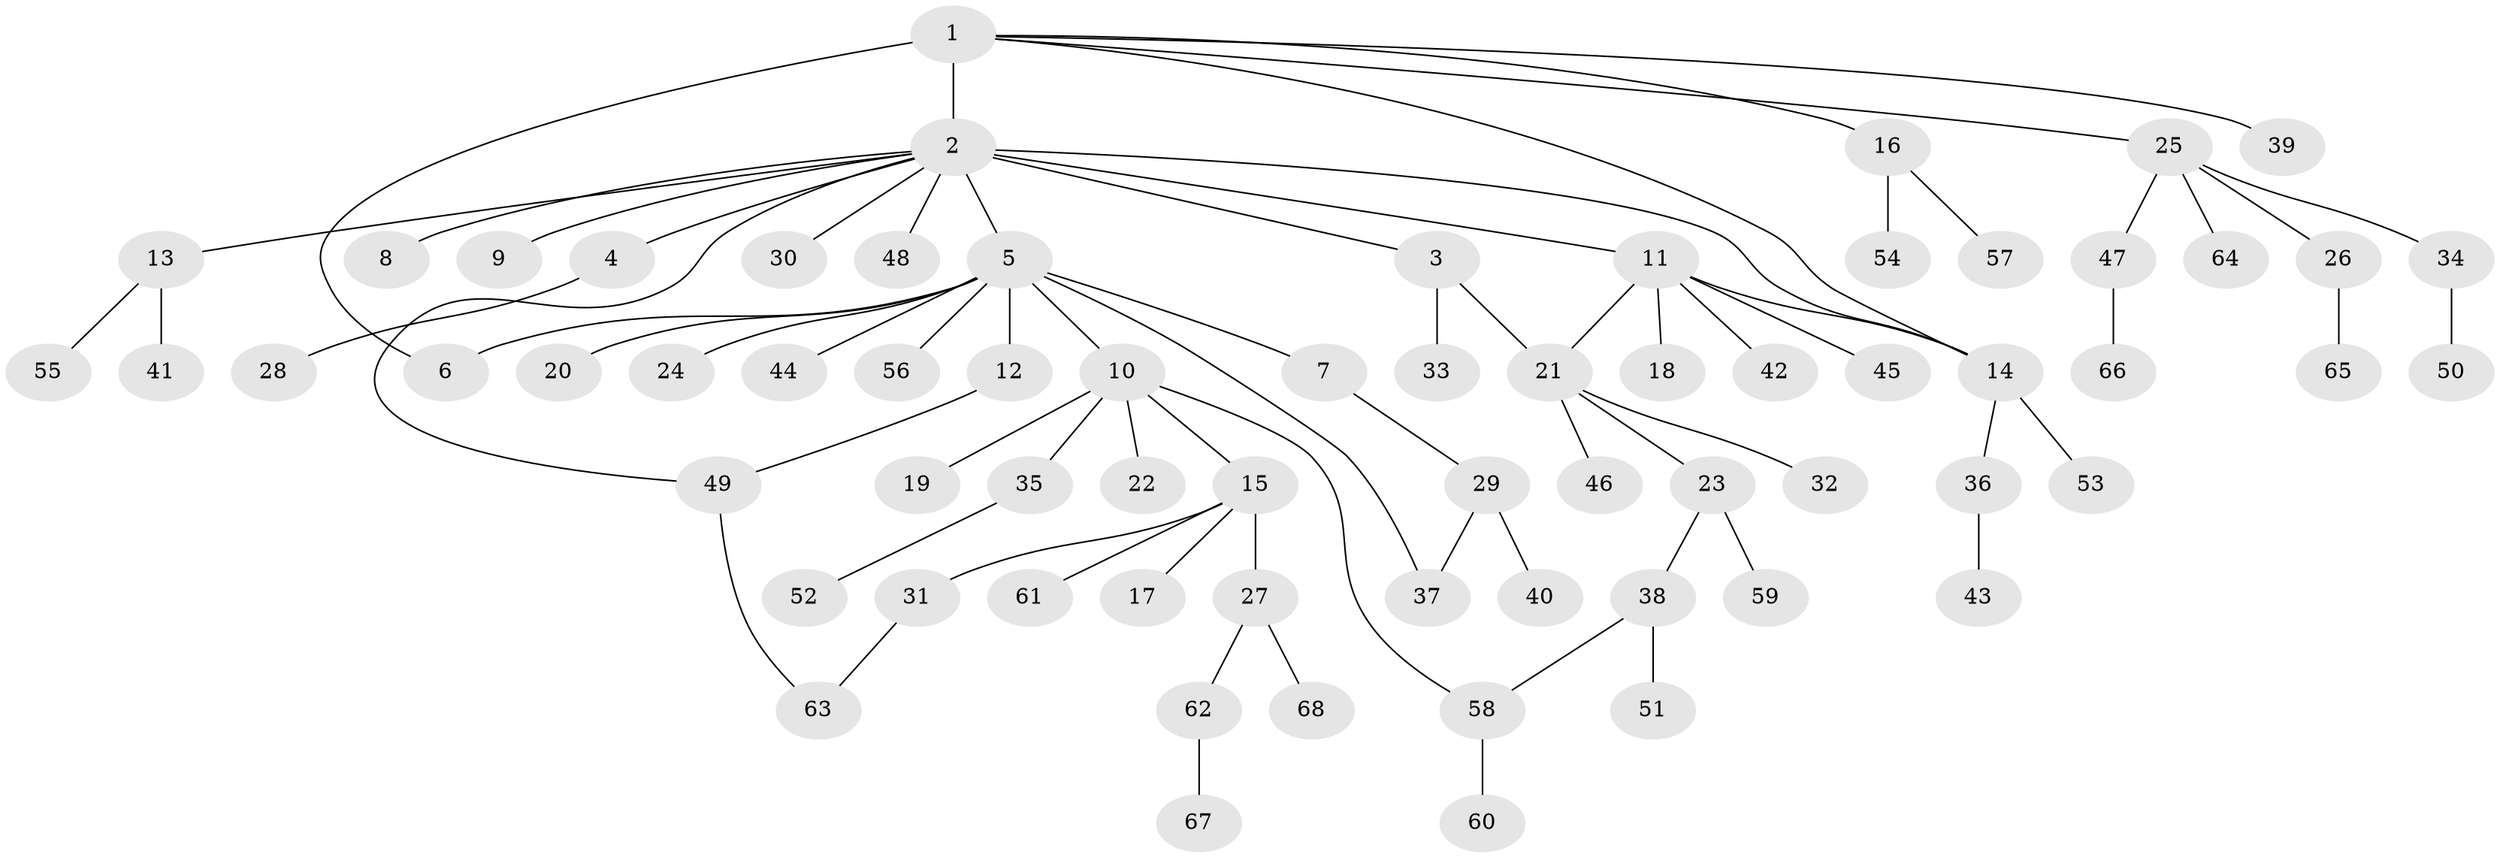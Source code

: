 // original degree distribution, {2: 0.1259259259259259, 26: 0.007407407407407408, 5: 0.007407407407407408, 3: 0.06666666666666667, 11: 0.007407407407407408, 17: 0.007407407407407408, 7: 0.014814814814814815, 4: 0.06666666666666667, 6: 0.02962962962962963, 1: 0.6666666666666666}
// Generated by graph-tools (version 1.1) at 2025/35/03/09/25 02:35:27]
// undirected, 68 vertices, 75 edges
graph export_dot {
graph [start="1"]
  node [color=gray90,style=filled];
  1;
  2;
  3;
  4;
  5;
  6;
  7;
  8;
  9;
  10;
  11;
  12;
  13;
  14;
  15;
  16;
  17;
  18;
  19;
  20;
  21;
  22;
  23;
  24;
  25;
  26;
  27;
  28;
  29;
  30;
  31;
  32;
  33;
  34;
  35;
  36;
  37;
  38;
  39;
  40;
  41;
  42;
  43;
  44;
  45;
  46;
  47;
  48;
  49;
  50;
  51;
  52;
  53;
  54;
  55;
  56;
  57;
  58;
  59;
  60;
  61;
  62;
  63;
  64;
  65;
  66;
  67;
  68;
  1 -- 2 [weight=14.0];
  1 -- 6 [weight=1.0];
  1 -- 14 [weight=1.0];
  1 -- 16 [weight=1.0];
  1 -- 25 [weight=1.0];
  1 -- 39 [weight=1.0];
  2 -- 3 [weight=1.0];
  2 -- 4 [weight=1.0];
  2 -- 5 [weight=1.0];
  2 -- 8 [weight=1.0];
  2 -- 9 [weight=1.0];
  2 -- 11 [weight=1.0];
  2 -- 13 [weight=1.0];
  2 -- 14 [weight=1.0];
  2 -- 30 [weight=1.0];
  2 -- 48 [weight=1.0];
  2 -- 49 [weight=1.0];
  3 -- 21 [weight=1.0];
  3 -- 33 [weight=2.0];
  4 -- 28 [weight=1.0];
  5 -- 6 [weight=1.0];
  5 -- 7 [weight=1.0];
  5 -- 10 [weight=1.0];
  5 -- 12 [weight=1.0];
  5 -- 20 [weight=1.0];
  5 -- 24 [weight=1.0];
  5 -- 37 [weight=1.0];
  5 -- 44 [weight=1.0];
  5 -- 56 [weight=1.0];
  7 -- 29 [weight=1.0];
  10 -- 15 [weight=1.0];
  10 -- 19 [weight=11.0];
  10 -- 22 [weight=1.0];
  10 -- 35 [weight=1.0];
  10 -- 58 [weight=1.0];
  11 -- 14 [weight=1.0];
  11 -- 18 [weight=1.0];
  11 -- 21 [weight=1.0];
  11 -- 42 [weight=1.0];
  11 -- 45 [weight=1.0];
  12 -- 49 [weight=1.0];
  13 -- 41 [weight=1.0];
  13 -- 55 [weight=1.0];
  14 -- 36 [weight=1.0];
  14 -- 53 [weight=1.0];
  15 -- 17 [weight=1.0];
  15 -- 27 [weight=1.0];
  15 -- 31 [weight=1.0];
  15 -- 61 [weight=1.0];
  16 -- 54 [weight=1.0];
  16 -- 57 [weight=1.0];
  21 -- 23 [weight=1.0];
  21 -- 32 [weight=2.0];
  21 -- 46 [weight=1.0];
  23 -- 38 [weight=1.0];
  23 -- 59 [weight=1.0];
  25 -- 26 [weight=1.0];
  25 -- 34 [weight=1.0];
  25 -- 47 [weight=1.0];
  25 -- 64 [weight=1.0];
  26 -- 65 [weight=2.0];
  27 -- 62 [weight=1.0];
  27 -- 68 [weight=1.0];
  29 -- 37 [weight=1.0];
  29 -- 40 [weight=3.0];
  31 -- 63 [weight=1.0];
  34 -- 50 [weight=1.0];
  35 -- 52 [weight=1.0];
  36 -- 43 [weight=1.0];
  38 -- 51 [weight=1.0];
  38 -- 58 [weight=1.0];
  47 -- 66 [weight=2.0];
  49 -- 63 [weight=1.0];
  58 -- 60 [weight=1.0];
  62 -- 67 [weight=1.0];
}
